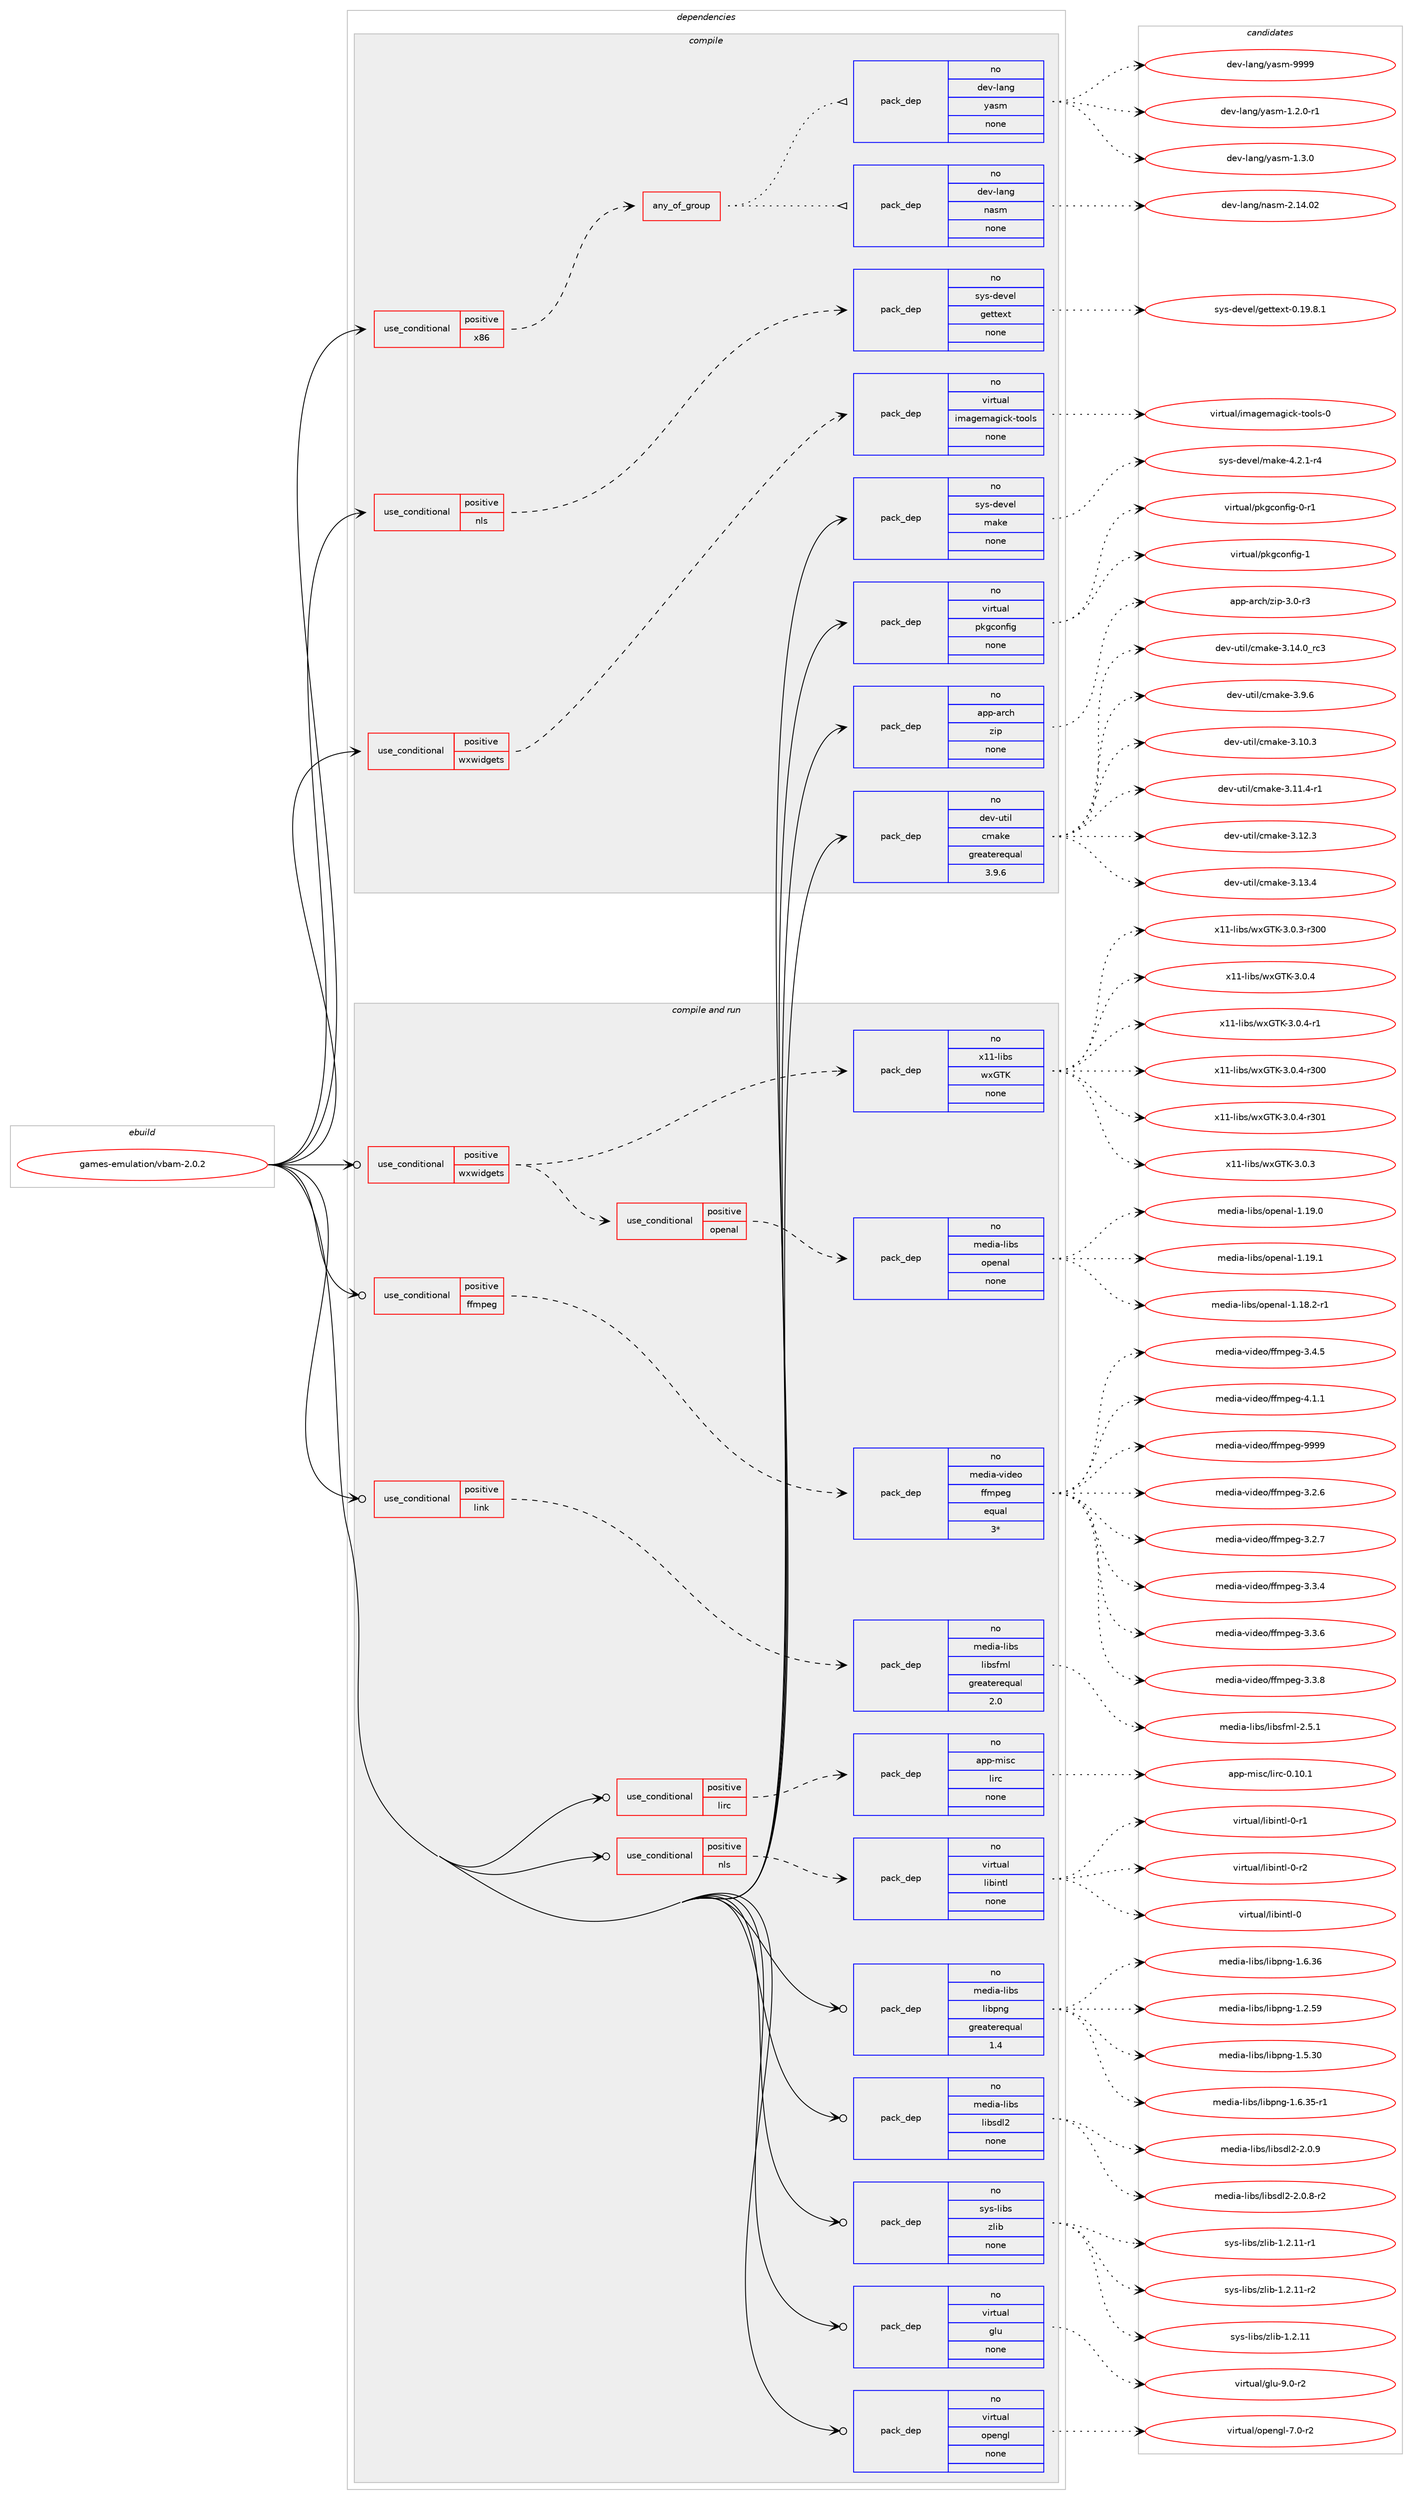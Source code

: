 digraph prolog {

# *************
# Graph options
# *************

newrank=true;
concentrate=true;
compound=true;
graph [rankdir=LR,fontname=Helvetica,fontsize=10,ranksep=1.5];#, ranksep=2.5, nodesep=0.2];
edge  [arrowhead=vee];
node  [fontname=Helvetica,fontsize=10];

# **********
# The ebuild
# **********

subgraph cluster_leftcol {
color=gray;
rank=same;
label=<<i>ebuild</i>>;
id [label="games-emulation/vbam-2.0.2", color=red, width=4, href="../games-emulation/vbam-2.0.2.svg"];
}

# ****************
# The dependencies
# ****************

subgraph cluster_midcol {
color=gray;
label=<<i>dependencies</i>>;
subgraph cluster_compile {
fillcolor="#eeeeee";
style=filled;
label=<<i>compile</i>>;
subgraph cond426367 {
dependency1556332 [label=<<TABLE BORDER="0" CELLBORDER="1" CELLSPACING="0" CELLPADDING="4"><TR><TD ROWSPAN="3" CELLPADDING="10">use_conditional</TD></TR><TR><TD>positive</TD></TR><TR><TD>nls</TD></TR></TABLE>>, shape=none, color=red];
subgraph pack1106110 {
dependency1556333 [label=<<TABLE BORDER="0" CELLBORDER="1" CELLSPACING="0" CELLPADDING="4" WIDTH="220"><TR><TD ROWSPAN="6" CELLPADDING="30">pack_dep</TD></TR><TR><TD WIDTH="110">no</TD></TR><TR><TD>sys-devel</TD></TR><TR><TD>gettext</TD></TR><TR><TD>none</TD></TR><TR><TD></TD></TR></TABLE>>, shape=none, color=blue];
}
dependency1556332:e -> dependency1556333:w [weight=20,style="dashed",arrowhead="vee"];
}
id:e -> dependency1556332:w [weight=20,style="solid",arrowhead="vee"];
subgraph cond426368 {
dependency1556334 [label=<<TABLE BORDER="0" CELLBORDER="1" CELLSPACING="0" CELLPADDING="4"><TR><TD ROWSPAN="3" CELLPADDING="10">use_conditional</TD></TR><TR><TD>positive</TD></TR><TR><TD>wxwidgets</TD></TR></TABLE>>, shape=none, color=red];
subgraph pack1106111 {
dependency1556335 [label=<<TABLE BORDER="0" CELLBORDER="1" CELLSPACING="0" CELLPADDING="4" WIDTH="220"><TR><TD ROWSPAN="6" CELLPADDING="30">pack_dep</TD></TR><TR><TD WIDTH="110">no</TD></TR><TR><TD>virtual</TD></TR><TR><TD>imagemagick-tools</TD></TR><TR><TD>none</TD></TR><TR><TD></TD></TR></TABLE>>, shape=none, color=blue];
}
dependency1556334:e -> dependency1556335:w [weight=20,style="dashed",arrowhead="vee"];
}
id:e -> dependency1556334:w [weight=20,style="solid",arrowhead="vee"];
subgraph cond426369 {
dependency1556336 [label=<<TABLE BORDER="0" CELLBORDER="1" CELLSPACING="0" CELLPADDING="4"><TR><TD ROWSPAN="3" CELLPADDING="10">use_conditional</TD></TR><TR><TD>positive</TD></TR><TR><TD>x86</TD></TR></TABLE>>, shape=none, color=red];
subgraph any23262 {
dependency1556337 [label=<<TABLE BORDER="0" CELLBORDER="1" CELLSPACING="0" CELLPADDING="4"><TR><TD CELLPADDING="10">any_of_group</TD></TR></TABLE>>, shape=none, color=red];subgraph pack1106112 {
dependency1556338 [label=<<TABLE BORDER="0" CELLBORDER="1" CELLSPACING="0" CELLPADDING="4" WIDTH="220"><TR><TD ROWSPAN="6" CELLPADDING="30">pack_dep</TD></TR><TR><TD WIDTH="110">no</TD></TR><TR><TD>dev-lang</TD></TR><TR><TD>nasm</TD></TR><TR><TD>none</TD></TR><TR><TD></TD></TR></TABLE>>, shape=none, color=blue];
}
dependency1556337:e -> dependency1556338:w [weight=20,style="dotted",arrowhead="oinv"];
subgraph pack1106113 {
dependency1556339 [label=<<TABLE BORDER="0" CELLBORDER="1" CELLSPACING="0" CELLPADDING="4" WIDTH="220"><TR><TD ROWSPAN="6" CELLPADDING="30">pack_dep</TD></TR><TR><TD WIDTH="110">no</TD></TR><TR><TD>dev-lang</TD></TR><TR><TD>yasm</TD></TR><TR><TD>none</TD></TR><TR><TD></TD></TR></TABLE>>, shape=none, color=blue];
}
dependency1556337:e -> dependency1556339:w [weight=20,style="dotted",arrowhead="oinv"];
}
dependency1556336:e -> dependency1556337:w [weight=20,style="dashed",arrowhead="vee"];
}
id:e -> dependency1556336:w [weight=20,style="solid",arrowhead="vee"];
subgraph pack1106114 {
dependency1556340 [label=<<TABLE BORDER="0" CELLBORDER="1" CELLSPACING="0" CELLPADDING="4" WIDTH="220"><TR><TD ROWSPAN="6" CELLPADDING="30">pack_dep</TD></TR><TR><TD WIDTH="110">no</TD></TR><TR><TD>app-arch</TD></TR><TR><TD>zip</TD></TR><TR><TD>none</TD></TR><TR><TD></TD></TR></TABLE>>, shape=none, color=blue];
}
id:e -> dependency1556340:w [weight=20,style="solid",arrowhead="vee"];
subgraph pack1106115 {
dependency1556341 [label=<<TABLE BORDER="0" CELLBORDER="1" CELLSPACING="0" CELLPADDING="4" WIDTH="220"><TR><TD ROWSPAN="6" CELLPADDING="30">pack_dep</TD></TR><TR><TD WIDTH="110">no</TD></TR><TR><TD>dev-util</TD></TR><TR><TD>cmake</TD></TR><TR><TD>greaterequal</TD></TR><TR><TD>3.9.6</TD></TR></TABLE>>, shape=none, color=blue];
}
id:e -> dependency1556341:w [weight=20,style="solid",arrowhead="vee"];
subgraph pack1106116 {
dependency1556342 [label=<<TABLE BORDER="0" CELLBORDER="1" CELLSPACING="0" CELLPADDING="4" WIDTH="220"><TR><TD ROWSPAN="6" CELLPADDING="30">pack_dep</TD></TR><TR><TD WIDTH="110">no</TD></TR><TR><TD>sys-devel</TD></TR><TR><TD>make</TD></TR><TR><TD>none</TD></TR><TR><TD></TD></TR></TABLE>>, shape=none, color=blue];
}
id:e -> dependency1556342:w [weight=20,style="solid",arrowhead="vee"];
subgraph pack1106117 {
dependency1556343 [label=<<TABLE BORDER="0" CELLBORDER="1" CELLSPACING="0" CELLPADDING="4" WIDTH="220"><TR><TD ROWSPAN="6" CELLPADDING="30">pack_dep</TD></TR><TR><TD WIDTH="110">no</TD></TR><TR><TD>virtual</TD></TR><TR><TD>pkgconfig</TD></TR><TR><TD>none</TD></TR><TR><TD></TD></TR></TABLE>>, shape=none, color=blue];
}
id:e -> dependency1556343:w [weight=20,style="solid",arrowhead="vee"];
}
subgraph cluster_compileandrun {
fillcolor="#eeeeee";
style=filled;
label=<<i>compile and run</i>>;
subgraph cond426370 {
dependency1556344 [label=<<TABLE BORDER="0" CELLBORDER="1" CELLSPACING="0" CELLPADDING="4"><TR><TD ROWSPAN="3" CELLPADDING="10">use_conditional</TD></TR><TR><TD>positive</TD></TR><TR><TD>ffmpeg</TD></TR></TABLE>>, shape=none, color=red];
subgraph pack1106118 {
dependency1556345 [label=<<TABLE BORDER="0" CELLBORDER="1" CELLSPACING="0" CELLPADDING="4" WIDTH="220"><TR><TD ROWSPAN="6" CELLPADDING="30">pack_dep</TD></TR><TR><TD WIDTH="110">no</TD></TR><TR><TD>media-video</TD></TR><TR><TD>ffmpeg</TD></TR><TR><TD>equal</TD></TR><TR><TD>3*</TD></TR></TABLE>>, shape=none, color=blue];
}
dependency1556344:e -> dependency1556345:w [weight=20,style="dashed",arrowhead="vee"];
}
id:e -> dependency1556344:w [weight=20,style="solid",arrowhead="odotvee"];
subgraph cond426371 {
dependency1556346 [label=<<TABLE BORDER="0" CELLBORDER="1" CELLSPACING="0" CELLPADDING="4"><TR><TD ROWSPAN="3" CELLPADDING="10">use_conditional</TD></TR><TR><TD>positive</TD></TR><TR><TD>link</TD></TR></TABLE>>, shape=none, color=red];
subgraph pack1106119 {
dependency1556347 [label=<<TABLE BORDER="0" CELLBORDER="1" CELLSPACING="0" CELLPADDING="4" WIDTH="220"><TR><TD ROWSPAN="6" CELLPADDING="30">pack_dep</TD></TR><TR><TD WIDTH="110">no</TD></TR><TR><TD>media-libs</TD></TR><TR><TD>libsfml</TD></TR><TR><TD>greaterequal</TD></TR><TR><TD>2.0</TD></TR></TABLE>>, shape=none, color=blue];
}
dependency1556346:e -> dependency1556347:w [weight=20,style="dashed",arrowhead="vee"];
}
id:e -> dependency1556346:w [weight=20,style="solid",arrowhead="odotvee"];
subgraph cond426372 {
dependency1556348 [label=<<TABLE BORDER="0" CELLBORDER="1" CELLSPACING="0" CELLPADDING="4"><TR><TD ROWSPAN="3" CELLPADDING="10">use_conditional</TD></TR><TR><TD>positive</TD></TR><TR><TD>lirc</TD></TR></TABLE>>, shape=none, color=red];
subgraph pack1106120 {
dependency1556349 [label=<<TABLE BORDER="0" CELLBORDER="1" CELLSPACING="0" CELLPADDING="4" WIDTH="220"><TR><TD ROWSPAN="6" CELLPADDING="30">pack_dep</TD></TR><TR><TD WIDTH="110">no</TD></TR><TR><TD>app-misc</TD></TR><TR><TD>lirc</TD></TR><TR><TD>none</TD></TR><TR><TD></TD></TR></TABLE>>, shape=none, color=blue];
}
dependency1556348:e -> dependency1556349:w [weight=20,style="dashed",arrowhead="vee"];
}
id:e -> dependency1556348:w [weight=20,style="solid",arrowhead="odotvee"];
subgraph cond426373 {
dependency1556350 [label=<<TABLE BORDER="0" CELLBORDER="1" CELLSPACING="0" CELLPADDING="4"><TR><TD ROWSPAN="3" CELLPADDING="10">use_conditional</TD></TR><TR><TD>positive</TD></TR><TR><TD>nls</TD></TR></TABLE>>, shape=none, color=red];
subgraph pack1106121 {
dependency1556351 [label=<<TABLE BORDER="0" CELLBORDER="1" CELLSPACING="0" CELLPADDING="4" WIDTH="220"><TR><TD ROWSPAN="6" CELLPADDING="30">pack_dep</TD></TR><TR><TD WIDTH="110">no</TD></TR><TR><TD>virtual</TD></TR><TR><TD>libintl</TD></TR><TR><TD>none</TD></TR><TR><TD></TD></TR></TABLE>>, shape=none, color=blue];
}
dependency1556350:e -> dependency1556351:w [weight=20,style="dashed",arrowhead="vee"];
}
id:e -> dependency1556350:w [weight=20,style="solid",arrowhead="odotvee"];
subgraph cond426374 {
dependency1556352 [label=<<TABLE BORDER="0" CELLBORDER="1" CELLSPACING="0" CELLPADDING="4"><TR><TD ROWSPAN="3" CELLPADDING="10">use_conditional</TD></TR><TR><TD>positive</TD></TR><TR><TD>wxwidgets</TD></TR></TABLE>>, shape=none, color=red];
subgraph cond426375 {
dependency1556353 [label=<<TABLE BORDER="0" CELLBORDER="1" CELLSPACING="0" CELLPADDING="4"><TR><TD ROWSPAN="3" CELLPADDING="10">use_conditional</TD></TR><TR><TD>positive</TD></TR><TR><TD>openal</TD></TR></TABLE>>, shape=none, color=red];
subgraph pack1106122 {
dependency1556354 [label=<<TABLE BORDER="0" CELLBORDER="1" CELLSPACING="0" CELLPADDING="4" WIDTH="220"><TR><TD ROWSPAN="6" CELLPADDING="30">pack_dep</TD></TR><TR><TD WIDTH="110">no</TD></TR><TR><TD>media-libs</TD></TR><TR><TD>openal</TD></TR><TR><TD>none</TD></TR><TR><TD></TD></TR></TABLE>>, shape=none, color=blue];
}
dependency1556353:e -> dependency1556354:w [weight=20,style="dashed",arrowhead="vee"];
}
dependency1556352:e -> dependency1556353:w [weight=20,style="dashed",arrowhead="vee"];
subgraph pack1106123 {
dependency1556355 [label=<<TABLE BORDER="0" CELLBORDER="1" CELLSPACING="0" CELLPADDING="4" WIDTH="220"><TR><TD ROWSPAN="6" CELLPADDING="30">pack_dep</TD></TR><TR><TD WIDTH="110">no</TD></TR><TR><TD>x11-libs</TD></TR><TR><TD>wxGTK</TD></TR><TR><TD>none</TD></TR><TR><TD></TD></TR></TABLE>>, shape=none, color=blue];
}
dependency1556352:e -> dependency1556355:w [weight=20,style="dashed",arrowhead="vee"];
}
id:e -> dependency1556352:w [weight=20,style="solid",arrowhead="odotvee"];
subgraph pack1106124 {
dependency1556356 [label=<<TABLE BORDER="0" CELLBORDER="1" CELLSPACING="0" CELLPADDING="4" WIDTH="220"><TR><TD ROWSPAN="6" CELLPADDING="30">pack_dep</TD></TR><TR><TD WIDTH="110">no</TD></TR><TR><TD>media-libs</TD></TR><TR><TD>libpng</TD></TR><TR><TD>greaterequal</TD></TR><TR><TD>1.4</TD></TR></TABLE>>, shape=none, color=blue];
}
id:e -> dependency1556356:w [weight=20,style="solid",arrowhead="odotvee"];
subgraph pack1106125 {
dependency1556357 [label=<<TABLE BORDER="0" CELLBORDER="1" CELLSPACING="0" CELLPADDING="4" WIDTH="220"><TR><TD ROWSPAN="6" CELLPADDING="30">pack_dep</TD></TR><TR><TD WIDTH="110">no</TD></TR><TR><TD>media-libs</TD></TR><TR><TD>libsdl2</TD></TR><TR><TD>none</TD></TR><TR><TD></TD></TR></TABLE>>, shape=none, color=blue];
}
id:e -> dependency1556357:w [weight=20,style="solid",arrowhead="odotvee"];
subgraph pack1106126 {
dependency1556358 [label=<<TABLE BORDER="0" CELLBORDER="1" CELLSPACING="0" CELLPADDING="4" WIDTH="220"><TR><TD ROWSPAN="6" CELLPADDING="30">pack_dep</TD></TR><TR><TD WIDTH="110">no</TD></TR><TR><TD>sys-libs</TD></TR><TR><TD>zlib</TD></TR><TR><TD>none</TD></TR><TR><TD></TD></TR></TABLE>>, shape=none, color=blue];
}
id:e -> dependency1556358:w [weight=20,style="solid",arrowhead="odotvee"];
subgraph pack1106127 {
dependency1556359 [label=<<TABLE BORDER="0" CELLBORDER="1" CELLSPACING="0" CELLPADDING="4" WIDTH="220"><TR><TD ROWSPAN="6" CELLPADDING="30">pack_dep</TD></TR><TR><TD WIDTH="110">no</TD></TR><TR><TD>virtual</TD></TR><TR><TD>glu</TD></TR><TR><TD>none</TD></TR><TR><TD></TD></TR></TABLE>>, shape=none, color=blue];
}
id:e -> dependency1556359:w [weight=20,style="solid",arrowhead="odotvee"];
subgraph pack1106128 {
dependency1556360 [label=<<TABLE BORDER="0" CELLBORDER="1" CELLSPACING="0" CELLPADDING="4" WIDTH="220"><TR><TD ROWSPAN="6" CELLPADDING="30">pack_dep</TD></TR><TR><TD WIDTH="110">no</TD></TR><TR><TD>virtual</TD></TR><TR><TD>opengl</TD></TR><TR><TD>none</TD></TR><TR><TD></TD></TR></TABLE>>, shape=none, color=blue];
}
id:e -> dependency1556360:w [weight=20,style="solid",arrowhead="odotvee"];
}
subgraph cluster_run {
fillcolor="#eeeeee";
style=filled;
label=<<i>run</i>>;
}
}

# **************
# The candidates
# **************

subgraph cluster_choices {
rank=same;
color=gray;
label=<<i>candidates</i>>;

subgraph choice1106110 {
color=black;
nodesep=1;
choice1151211154510010111810110847103101116116101120116454846495746564649 [label="sys-devel/gettext-0.19.8.1", color=red, width=4,href="../sys-devel/gettext-0.19.8.1.svg"];
dependency1556333:e -> choice1151211154510010111810110847103101116116101120116454846495746564649:w [style=dotted,weight="100"];
}
subgraph choice1106111 {
color=black;
nodesep=1;
choice1181051141161179710847105109971031011099710310599107451161111111081154548 [label="virtual/imagemagick-tools-0", color=red, width=4,href="../virtual/imagemagick-tools-0.svg"];
dependency1556335:e -> choice1181051141161179710847105109971031011099710310599107451161111111081154548:w [style=dotted,weight="100"];
}
subgraph choice1106112 {
color=black;
nodesep=1;
choice100101118451089711010347110971151094550464952464850 [label="dev-lang/nasm-2.14.02", color=red, width=4,href="../dev-lang/nasm-2.14.02.svg"];
dependency1556338:e -> choice100101118451089711010347110971151094550464952464850:w [style=dotted,weight="100"];
}
subgraph choice1106113 {
color=black;
nodesep=1;
choice100101118451089711010347121971151094549465046484511449 [label="dev-lang/yasm-1.2.0-r1", color=red, width=4,href="../dev-lang/yasm-1.2.0-r1.svg"];
choice10010111845108971101034712197115109454946514648 [label="dev-lang/yasm-1.3.0", color=red, width=4,href="../dev-lang/yasm-1.3.0.svg"];
choice100101118451089711010347121971151094557575757 [label="dev-lang/yasm-9999", color=red, width=4,href="../dev-lang/yasm-9999.svg"];
dependency1556339:e -> choice100101118451089711010347121971151094549465046484511449:w [style=dotted,weight="100"];
dependency1556339:e -> choice10010111845108971101034712197115109454946514648:w [style=dotted,weight="100"];
dependency1556339:e -> choice100101118451089711010347121971151094557575757:w [style=dotted,weight="100"];
}
subgraph choice1106114 {
color=black;
nodesep=1;
choice9711211245971149910447122105112455146484511451 [label="app-arch/zip-3.0-r3", color=red, width=4,href="../app-arch/zip-3.0-r3.svg"];
dependency1556340:e -> choice9711211245971149910447122105112455146484511451:w [style=dotted,weight="100"];
}
subgraph choice1106115 {
color=black;
nodesep=1;
choice1001011184511711610510847991099710710145514649484651 [label="dev-util/cmake-3.10.3", color=red, width=4,href="../dev-util/cmake-3.10.3.svg"];
choice10010111845117116105108479910997107101455146494946524511449 [label="dev-util/cmake-3.11.4-r1", color=red, width=4,href="../dev-util/cmake-3.11.4-r1.svg"];
choice1001011184511711610510847991099710710145514649504651 [label="dev-util/cmake-3.12.3", color=red, width=4,href="../dev-util/cmake-3.12.3.svg"];
choice1001011184511711610510847991099710710145514649514652 [label="dev-util/cmake-3.13.4", color=red, width=4,href="../dev-util/cmake-3.13.4.svg"];
choice1001011184511711610510847991099710710145514649524648951149951 [label="dev-util/cmake-3.14.0_rc3", color=red, width=4,href="../dev-util/cmake-3.14.0_rc3.svg"];
choice10010111845117116105108479910997107101455146574654 [label="dev-util/cmake-3.9.6", color=red, width=4,href="../dev-util/cmake-3.9.6.svg"];
dependency1556341:e -> choice1001011184511711610510847991099710710145514649484651:w [style=dotted,weight="100"];
dependency1556341:e -> choice10010111845117116105108479910997107101455146494946524511449:w [style=dotted,weight="100"];
dependency1556341:e -> choice1001011184511711610510847991099710710145514649504651:w [style=dotted,weight="100"];
dependency1556341:e -> choice1001011184511711610510847991099710710145514649514652:w [style=dotted,weight="100"];
dependency1556341:e -> choice1001011184511711610510847991099710710145514649524648951149951:w [style=dotted,weight="100"];
dependency1556341:e -> choice10010111845117116105108479910997107101455146574654:w [style=dotted,weight="100"];
}
subgraph choice1106116 {
color=black;
nodesep=1;
choice1151211154510010111810110847109971071014552465046494511452 [label="sys-devel/make-4.2.1-r4", color=red, width=4,href="../sys-devel/make-4.2.1-r4.svg"];
dependency1556342:e -> choice1151211154510010111810110847109971071014552465046494511452:w [style=dotted,weight="100"];
}
subgraph choice1106117 {
color=black;
nodesep=1;
choice11810511411611797108471121071039911111010210510345484511449 [label="virtual/pkgconfig-0-r1", color=red, width=4,href="../virtual/pkgconfig-0-r1.svg"];
choice1181051141161179710847112107103991111101021051034549 [label="virtual/pkgconfig-1", color=red, width=4,href="../virtual/pkgconfig-1.svg"];
dependency1556343:e -> choice11810511411611797108471121071039911111010210510345484511449:w [style=dotted,weight="100"];
dependency1556343:e -> choice1181051141161179710847112107103991111101021051034549:w [style=dotted,weight="100"];
}
subgraph choice1106118 {
color=black;
nodesep=1;
choice109101100105974511810510010111147102102109112101103455146504654 [label="media-video/ffmpeg-3.2.6", color=red, width=4,href="../media-video/ffmpeg-3.2.6.svg"];
choice109101100105974511810510010111147102102109112101103455146504655 [label="media-video/ffmpeg-3.2.7", color=red, width=4,href="../media-video/ffmpeg-3.2.7.svg"];
choice109101100105974511810510010111147102102109112101103455146514652 [label="media-video/ffmpeg-3.3.4", color=red, width=4,href="../media-video/ffmpeg-3.3.4.svg"];
choice109101100105974511810510010111147102102109112101103455146514654 [label="media-video/ffmpeg-3.3.6", color=red, width=4,href="../media-video/ffmpeg-3.3.6.svg"];
choice109101100105974511810510010111147102102109112101103455146514656 [label="media-video/ffmpeg-3.3.8", color=red, width=4,href="../media-video/ffmpeg-3.3.8.svg"];
choice109101100105974511810510010111147102102109112101103455146524653 [label="media-video/ffmpeg-3.4.5", color=red, width=4,href="../media-video/ffmpeg-3.4.5.svg"];
choice109101100105974511810510010111147102102109112101103455246494649 [label="media-video/ffmpeg-4.1.1", color=red, width=4,href="../media-video/ffmpeg-4.1.1.svg"];
choice1091011001059745118105100101111471021021091121011034557575757 [label="media-video/ffmpeg-9999", color=red, width=4,href="../media-video/ffmpeg-9999.svg"];
dependency1556345:e -> choice109101100105974511810510010111147102102109112101103455146504654:w [style=dotted,weight="100"];
dependency1556345:e -> choice109101100105974511810510010111147102102109112101103455146504655:w [style=dotted,weight="100"];
dependency1556345:e -> choice109101100105974511810510010111147102102109112101103455146514652:w [style=dotted,weight="100"];
dependency1556345:e -> choice109101100105974511810510010111147102102109112101103455146514654:w [style=dotted,weight="100"];
dependency1556345:e -> choice109101100105974511810510010111147102102109112101103455146514656:w [style=dotted,weight="100"];
dependency1556345:e -> choice109101100105974511810510010111147102102109112101103455146524653:w [style=dotted,weight="100"];
dependency1556345:e -> choice109101100105974511810510010111147102102109112101103455246494649:w [style=dotted,weight="100"];
dependency1556345:e -> choice1091011001059745118105100101111471021021091121011034557575757:w [style=dotted,weight="100"];
}
subgraph choice1106119 {
color=black;
nodesep=1;
choice1091011001059745108105981154710810598115102109108455046534649 [label="media-libs/libsfml-2.5.1", color=red, width=4,href="../media-libs/libsfml-2.5.1.svg"];
dependency1556347:e -> choice1091011001059745108105981154710810598115102109108455046534649:w [style=dotted,weight="100"];
}
subgraph choice1106120 {
color=black;
nodesep=1;
choice971121124510910511599471081051149945484649484649 [label="app-misc/lirc-0.10.1", color=red, width=4,href="../app-misc/lirc-0.10.1.svg"];
dependency1556349:e -> choice971121124510910511599471081051149945484649484649:w [style=dotted,weight="100"];
}
subgraph choice1106121 {
color=black;
nodesep=1;
choice1181051141161179710847108105981051101161084548 [label="virtual/libintl-0", color=red, width=4,href="../virtual/libintl-0.svg"];
choice11810511411611797108471081059810511011610845484511449 [label="virtual/libintl-0-r1", color=red, width=4,href="../virtual/libintl-0-r1.svg"];
choice11810511411611797108471081059810511011610845484511450 [label="virtual/libintl-0-r2", color=red, width=4,href="../virtual/libintl-0-r2.svg"];
dependency1556351:e -> choice1181051141161179710847108105981051101161084548:w [style=dotted,weight="100"];
dependency1556351:e -> choice11810511411611797108471081059810511011610845484511449:w [style=dotted,weight="100"];
dependency1556351:e -> choice11810511411611797108471081059810511011610845484511450:w [style=dotted,weight="100"];
}
subgraph choice1106122 {
color=black;
nodesep=1;
choice1091011001059745108105981154711111210111097108454946495646504511449 [label="media-libs/openal-1.18.2-r1", color=red, width=4,href="../media-libs/openal-1.18.2-r1.svg"];
choice109101100105974510810598115471111121011109710845494649574648 [label="media-libs/openal-1.19.0", color=red, width=4,href="../media-libs/openal-1.19.0.svg"];
choice109101100105974510810598115471111121011109710845494649574649 [label="media-libs/openal-1.19.1", color=red, width=4,href="../media-libs/openal-1.19.1.svg"];
dependency1556354:e -> choice1091011001059745108105981154711111210111097108454946495646504511449:w [style=dotted,weight="100"];
dependency1556354:e -> choice109101100105974510810598115471111121011109710845494649574648:w [style=dotted,weight="100"];
dependency1556354:e -> choice109101100105974510810598115471111121011109710845494649574649:w [style=dotted,weight="100"];
}
subgraph choice1106123 {
color=black;
nodesep=1;
choice1204949451081059811547119120718475455146484651 [label="x11-libs/wxGTK-3.0.3", color=red, width=4,href="../x11-libs/wxGTK-3.0.3.svg"];
choice120494945108105981154711912071847545514648465145114514848 [label="x11-libs/wxGTK-3.0.3-r300", color=red, width=4,href="../x11-libs/wxGTK-3.0.3-r300.svg"];
choice1204949451081059811547119120718475455146484652 [label="x11-libs/wxGTK-3.0.4", color=red, width=4,href="../x11-libs/wxGTK-3.0.4.svg"];
choice12049494510810598115471191207184754551464846524511449 [label="x11-libs/wxGTK-3.0.4-r1", color=red, width=4,href="../x11-libs/wxGTK-3.0.4-r1.svg"];
choice120494945108105981154711912071847545514648465245114514848 [label="x11-libs/wxGTK-3.0.4-r300", color=red, width=4,href="../x11-libs/wxGTK-3.0.4-r300.svg"];
choice120494945108105981154711912071847545514648465245114514849 [label="x11-libs/wxGTK-3.0.4-r301", color=red, width=4,href="../x11-libs/wxGTK-3.0.4-r301.svg"];
dependency1556355:e -> choice1204949451081059811547119120718475455146484651:w [style=dotted,weight="100"];
dependency1556355:e -> choice120494945108105981154711912071847545514648465145114514848:w [style=dotted,weight="100"];
dependency1556355:e -> choice1204949451081059811547119120718475455146484652:w [style=dotted,weight="100"];
dependency1556355:e -> choice12049494510810598115471191207184754551464846524511449:w [style=dotted,weight="100"];
dependency1556355:e -> choice120494945108105981154711912071847545514648465245114514848:w [style=dotted,weight="100"];
dependency1556355:e -> choice120494945108105981154711912071847545514648465245114514849:w [style=dotted,weight="100"];
}
subgraph choice1106124 {
color=black;
nodesep=1;
choice109101100105974510810598115471081059811211010345494650465357 [label="media-libs/libpng-1.2.59", color=red, width=4,href="../media-libs/libpng-1.2.59.svg"];
choice109101100105974510810598115471081059811211010345494653465148 [label="media-libs/libpng-1.5.30", color=red, width=4,href="../media-libs/libpng-1.5.30.svg"];
choice1091011001059745108105981154710810598112110103454946544651534511449 [label="media-libs/libpng-1.6.35-r1", color=red, width=4,href="../media-libs/libpng-1.6.35-r1.svg"];
choice109101100105974510810598115471081059811211010345494654465154 [label="media-libs/libpng-1.6.36", color=red, width=4,href="../media-libs/libpng-1.6.36.svg"];
dependency1556356:e -> choice109101100105974510810598115471081059811211010345494650465357:w [style=dotted,weight="100"];
dependency1556356:e -> choice109101100105974510810598115471081059811211010345494653465148:w [style=dotted,weight="100"];
dependency1556356:e -> choice1091011001059745108105981154710810598112110103454946544651534511449:w [style=dotted,weight="100"];
dependency1556356:e -> choice109101100105974510810598115471081059811211010345494654465154:w [style=dotted,weight="100"];
}
subgraph choice1106125 {
color=black;
nodesep=1;
choice1091011001059745108105981154710810598115100108504550464846564511450 [label="media-libs/libsdl2-2.0.8-r2", color=red, width=4,href="../media-libs/libsdl2-2.0.8-r2.svg"];
choice109101100105974510810598115471081059811510010850455046484657 [label="media-libs/libsdl2-2.0.9", color=red, width=4,href="../media-libs/libsdl2-2.0.9.svg"];
dependency1556357:e -> choice1091011001059745108105981154710810598115100108504550464846564511450:w [style=dotted,weight="100"];
dependency1556357:e -> choice109101100105974510810598115471081059811510010850455046484657:w [style=dotted,weight="100"];
}
subgraph choice1106126 {
color=black;
nodesep=1;
choice1151211154510810598115471221081059845494650464949 [label="sys-libs/zlib-1.2.11", color=red, width=4,href="../sys-libs/zlib-1.2.11.svg"];
choice11512111545108105981154712210810598454946504649494511449 [label="sys-libs/zlib-1.2.11-r1", color=red, width=4,href="../sys-libs/zlib-1.2.11-r1.svg"];
choice11512111545108105981154712210810598454946504649494511450 [label="sys-libs/zlib-1.2.11-r2", color=red, width=4,href="../sys-libs/zlib-1.2.11-r2.svg"];
dependency1556358:e -> choice1151211154510810598115471221081059845494650464949:w [style=dotted,weight="100"];
dependency1556358:e -> choice11512111545108105981154712210810598454946504649494511449:w [style=dotted,weight="100"];
dependency1556358:e -> choice11512111545108105981154712210810598454946504649494511450:w [style=dotted,weight="100"];
}
subgraph choice1106127 {
color=black;
nodesep=1;
choice1181051141161179710847103108117455746484511450 [label="virtual/glu-9.0-r2", color=red, width=4,href="../virtual/glu-9.0-r2.svg"];
dependency1556359:e -> choice1181051141161179710847103108117455746484511450:w [style=dotted,weight="100"];
}
subgraph choice1106128 {
color=black;
nodesep=1;
choice1181051141161179710847111112101110103108455546484511450 [label="virtual/opengl-7.0-r2", color=red, width=4,href="../virtual/opengl-7.0-r2.svg"];
dependency1556360:e -> choice1181051141161179710847111112101110103108455546484511450:w [style=dotted,weight="100"];
}
}

}
